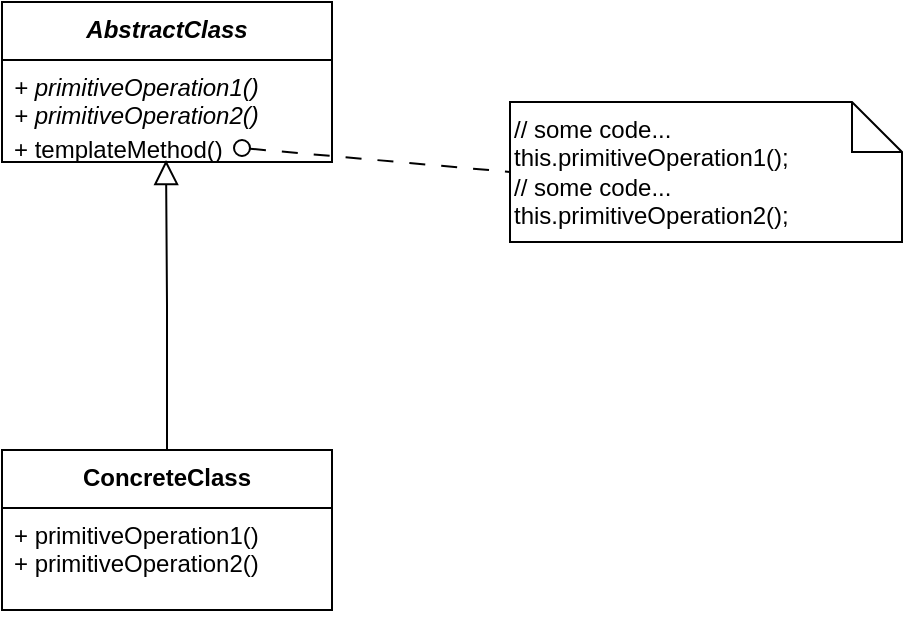 <mxfile version="21.1.9" type="device">
  <diagram name="第 1 页" id="V1W0sLbI2GgZeyCbVdQ1">
    <mxGraphModel dx="1194" dy="682" grid="1" gridSize="10" guides="1" tooltips="1" connect="1" arrows="1" fold="1" page="1" pageScale="1" pageWidth="827" pageHeight="1169" math="0" shadow="0">
      <root>
        <mxCell id="0" />
        <mxCell id="1" parent="0" />
        <mxCell id="H41NvJang9ZAcuZ1YOfE-1" value="" style="endArrow=block;endSize=10;endFill=0;shadow=0;strokeWidth=1;rounded=0;edgeStyle=elbowEdgeStyle;elbow=vertical;entryX=0.497;entryY=0.95;entryDx=0;entryDy=0;exitX=0.5;exitY=0;exitDx=0;exitDy=0;labelBackgroundColor=none;fontColor=default;entryPerimeter=0;" edge="1" parent="1" source="H41NvJang9ZAcuZ1YOfE-5" target="H41NvJang9ZAcuZ1YOfE-4">
          <mxGeometry width="160" relative="1" as="geometry">
            <mxPoint x="497" y="492.5" as="sourcePoint" />
            <mxPoint x="497" y="397" as="targetPoint" />
          </mxGeometry>
        </mxCell>
        <mxCell id="H41NvJang9ZAcuZ1YOfE-2" value="AbstractClass" style="swimlane;fontStyle=3;align=center;verticalAlign=top;childLayout=stackLayout;horizontal=1;startSize=29;horizontalStack=0;resizeParent=1;resizeParentMax=0;resizeLast=0;collapsible=1;marginBottom=0;" vertex="1" parent="1">
          <mxGeometry x="240" y="100" width="165" height="80" as="geometry" />
        </mxCell>
        <mxCell id="H41NvJang9ZAcuZ1YOfE-3" value="+ primitiveOperation1()&#xa;+ primitiveOperation2()" style="text;strokeColor=none;fillColor=none;align=left;verticalAlign=top;spacingLeft=4;spacingRight=4;overflow=hidden;rotatable=0;points=[[0,0.5],[1,0.5]];portConstraint=eastwest;fontStyle=2" vertex="1" parent="H41NvJang9ZAcuZ1YOfE-2">
          <mxGeometry y="29" width="165" height="31" as="geometry" />
        </mxCell>
        <mxCell id="H41NvJang9ZAcuZ1YOfE-4" value="+ templateMethod()" style="text;strokeColor=none;fillColor=none;align=left;verticalAlign=top;spacingLeft=4;spacingRight=4;overflow=hidden;rotatable=0;points=[[0,0.5],[1,0.5]];portConstraint=eastwest;" vertex="1" parent="H41NvJang9ZAcuZ1YOfE-2">
          <mxGeometry y="60" width="165" height="20" as="geometry" />
        </mxCell>
        <mxCell id="H41NvJang9ZAcuZ1YOfE-5" value="ConcreteClass" style="swimlane;fontStyle=1;align=center;verticalAlign=top;childLayout=stackLayout;horizontal=1;startSize=29;horizontalStack=0;resizeParent=1;resizeParentMax=0;resizeLast=0;collapsible=1;marginBottom=0;" vertex="1" parent="1">
          <mxGeometry x="240" y="324" width="165" height="80" as="geometry" />
        </mxCell>
        <mxCell id="H41NvJang9ZAcuZ1YOfE-6" value="+ primitiveOperation1()&#xa;+ primitiveOperation2()" style="text;strokeColor=none;fillColor=none;align=left;verticalAlign=top;spacingLeft=4;spacingRight=4;overflow=hidden;rotatable=0;points=[[0,0.5],[1,0.5]];portConstraint=eastwest;fontStyle=0" vertex="1" parent="H41NvJang9ZAcuZ1YOfE-5">
          <mxGeometry y="29" width="165" height="51" as="geometry" />
        </mxCell>
        <mxCell id="H41NvJang9ZAcuZ1YOfE-7" value="" style="html=1;verticalAlign=bottom;labelBackgroundColor=none;startArrow=oval;startFill=0;startSize=8;endArrow=none;rounded=0;dashed=1;dashPattern=8 8;entryX=0;entryY=0.5;entryDx=0;entryDy=0;entryPerimeter=0;exitX=0.6;exitY=0.65;exitDx=0;exitDy=0;exitPerimeter=0;" edge="1" parent="1" target="H41NvJang9ZAcuZ1YOfE-8">
          <mxGeometry x="-0.055" y="19" relative="1" as="geometry">
            <mxPoint x="360" y="173" as="sourcePoint" />
            <mxPoint x="190" y="528" as="targetPoint" />
            <mxPoint x="-1" as="offset" />
          </mxGeometry>
        </mxCell>
        <mxCell id="H41NvJang9ZAcuZ1YOfE-8" value="&lt;div style=&quot;border-color: var(--border-color);&quot;&gt;// some code...&lt;br style=&quot;border-color: var(--border-color);&quot;&gt;&lt;/div&gt;&lt;div style=&quot;border-color: var(--border-color);&quot;&gt;this.primitiveOperation1();&lt;br&gt;&lt;/div&gt;&lt;div style=&quot;border-color: var(--border-color);&quot;&gt;// some code...&lt;/div&gt;this.primitiveOperation2();" style="shape=note2;boundedLbl=1;whiteSpace=wrap;html=1;size=25;verticalAlign=middle;align=left;labelPosition=center;verticalLabelPosition=middle;" vertex="1" parent="1">
          <mxGeometry x="494" y="150" width="196" height="70" as="geometry" />
        </mxCell>
      </root>
    </mxGraphModel>
  </diagram>
</mxfile>
